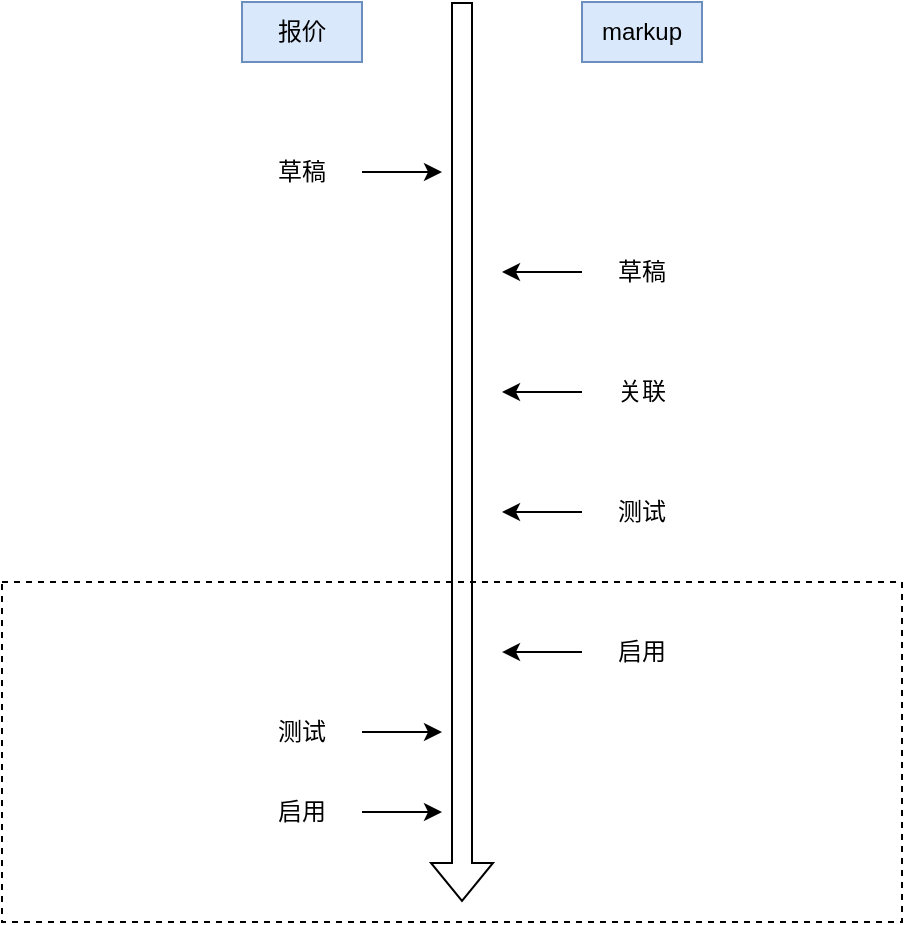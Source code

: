 <mxfile version="24.6.4" type="github">
  <diagram name="第 1 页" id="WaZuOTDAI5xNpoYuCPYG">
    <mxGraphModel dx="1244" dy="668" grid="1" gridSize="10" guides="1" tooltips="1" connect="1" arrows="1" fold="1" page="1" pageScale="1" pageWidth="827" pageHeight="1169" math="0" shadow="0">
      <root>
        <mxCell id="0" />
        <mxCell id="1" parent="0" />
        <mxCell id="Ye7YH3R_bXKAR_QagjJx-12" value="" style="rounded=0;whiteSpace=wrap;html=1;fillColor=none;dashed=1;" vertex="1" parent="1">
          <mxGeometry x="250" y="510" width="450" height="170" as="geometry" />
        </mxCell>
        <mxCell id="rl_vAYmElTW6NhnyLuoe-17" value="报价" style="text;html=1;align=center;verticalAlign=middle;whiteSpace=wrap;rounded=0;fillColor=#dae8fc;strokeColor=#6c8ebf;" parent="1" vertex="1">
          <mxGeometry x="370" y="220" width="60" height="30" as="geometry" />
        </mxCell>
        <mxCell id="rl_vAYmElTW6NhnyLuoe-18" value="markup" style="text;html=1;align=center;verticalAlign=middle;whiteSpace=wrap;rounded=0;fillColor=#dae8fc;strokeColor=#6c8ebf;" parent="1" vertex="1">
          <mxGeometry x="540" y="220" width="60" height="30" as="geometry" />
        </mxCell>
        <mxCell id="rl_vAYmElTW6NhnyLuoe-24" style="edgeStyle=orthogonalEdgeStyle;rounded=0;orthogonalLoop=1;jettySize=auto;html=1;exitX=1;exitY=0.5;exitDx=0;exitDy=0;" parent="1" source="rl_vAYmElTW6NhnyLuoe-21" edge="1">
          <mxGeometry relative="1" as="geometry">
            <mxPoint x="470" y="305" as="targetPoint" />
          </mxGeometry>
        </mxCell>
        <mxCell id="rl_vAYmElTW6NhnyLuoe-21" value="草稿" style="text;html=1;align=center;verticalAlign=middle;whiteSpace=wrap;rounded=0;" parent="1" vertex="1">
          <mxGeometry x="370" y="290" width="60" height="30" as="geometry" />
        </mxCell>
        <mxCell id="rl_vAYmElTW6NhnyLuoe-22" value="" style="shape=flexArrow;endArrow=classic;html=1;rounded=0;" parent="1" edge="1">
          <mxGeometry width="50" height="50" relative="1" as="geometry">
            <mxPoint x="480" y="220" as="sourcePoint" />
            <mxPoint x="480" y="670" as="targetPoint" />
          </mxGeometry>
        </mxCell>
        <mxCell id="rl_vAYmElTW6NhnyLuoe-25" style="edgeStyle=orthogonalEdgeStyle;rounded=0;orthogonalLoop=1;jettySize=auto;html=1;exitX=0;exitY=0.5;exitDx=0;exitDy=0;" parent="1" source="rl_vAYmElTW6NhnyLuoe-23" edge="1">
          <mxGeometry relative="1" as="geometry">
            <mxPoint x="500" y="355" as="targetPoint" />
          </mxGeometry>
        </mxCell>
        <mxCell id="rl_vAYmElTW6NhnyLuoe-23" value="草稿" style="text;html=1;align=center;verticalAlign=middle;whiteSpace=wrap;rounded=0;" parent="1" vertex="1">
          <mxGeometry x="540" y="340" width="60" height="30" as="geometry" />
        </mxCell>
        <mxCell id="rl_vAYmElTW6NhnyLuoe-26" style="edgeStyle=orthogonalEdgeStyle;rounded=0;orthogonalLoop=1;jettySize=auto;html=1;exitX=0;exitY=0.5;exitDx=0;exitDy=0;" parent="1" source="rl_vAYmElTW6NhnyLuoe-27" edge="1">
          <mxGeometry relative="1" as="geometry">
            <mxPoint x="500" y="415" as="targetPoint" />
          </mxGeometry>
        </mxCell>
        <mxCell id="rl_vAYmElTW6NhnyLuoe-27" value="关联" style="text;html=1;align=center;verticalAlign=middle;whiteSpace=wrap;rounded=0;" parent="1" vertex="1">
          <mxGeometry x="540" y="400" width="60" height="30" as="geometry" />
        </mxCell>
        <mxCell id="rl_vAYmElTW6NhnyLuoe-28" style="edgeStyle=orthogonalEdgeStyle;rounded=0;orthogonalLoop=1;jettySize=auto;html=1;exitX=0;exitY=0.5;exitDx=0;exitDy=0;" parent="1" source="rl_vAYmElTW6NhnyLuoe-29" edge="1">
          <mxGeometry relative="1" as="geometry">
            <mxPoint x="500" y="475" as="targetPoint" />
          </mxGeometry>
        </mxCell>
        <mxCell id="rl_vAYmElTW6NhnyLuoe-29" value="测试" style="text;html=1;align=center;verticalAlign=middle;whiteSpace=wrap;rounded=0;" parent="1" vertex="1">
          <mxGeometry x="540" y="460" width="60" height="30" as="geometry" />
        </mxCell>
        <mxCell id="rl_vAYmElTW6NhnyLuoe-30" style="edgeStyle=orthogonalEdgeStyle;rounded=0;orthogonalLoop=1;jettySize=auto;html=1;exitX=1;exitY=0.5;exitDx=0;exitDy=0;" parent="1" source="rl_vAYmElTW6NhnyLuoe-31" edge="1">
          <mxGeometry relative="1" as="geometry">
            <mxPoint x="470" y="585" as="targetPoint" />
          </mxGeometry>
        </mxCell>
        <mxCell id="rl_vAYmElTW6NhnyLuoe-31" value="测试" style="text;html=1;align=center;verticalAlign=middle;whiteSpace=wrap;rounded=0;" parent="1" vertex="1">
          <mxGeometry x="370" y="570" width="60" height="30" as="geometry" />
        </mxCell>
        <mxCell id="rl_vAYmElTW6NhnyLuoe-32" style="edgeStyle=orthogonalEdgeStyle;rounded=0;orthogonalLoop=1;jettySize=auto;html=1;exitX=1;exitY=0.5;exitDx=0;exitDy=0;" parent="1" source="rl_vAYmElTW6NhnyLuoe-33" edge="1">
          <mxGeometry relative="1" as="geometry">
            <mxPoint x="470" y="625" as="targetPoint" />
          </mxGeometry>
        </mxCell>
        <mxCell id="rl_vAYmElTW6NhnyLuoe-33" value="启用" style="text;html=1;align=center;verticalAlign=middle;whiteSpace=wrap;rounded=0;" parent="1" vertex="1">
          <mxGeometry x="370" y="610" width="60" height="30" as="geometry" />
        </mxCell>
        <mxCell id="Ye7YH3R_bXKAR_QagjJx-10" style="edgeStyle=orthogonalEdgeStyle;rounded=0;orthogonalLoop=1;jettySize=auto;html=1;exitX=0;exitY=0.5;exitDx=0;exitDy=0;" edge="1" parent="1" source="rl_vAYmElTW6NhnyLuoe-36">
          <mxGeometry relative="1" as="geometry">
            <mxPoint x="500" y="545.048" as="targetPoint" />
          </mxGeometry>
        </mxCell>
        <mxCell id="rl_vAYmElTW6NhnyLuoe-36" value="启用" style="text;html=1;align=center;verticalAlign=middle;whiteSpace=wrap;rounded=0;" parent="1" vertex="1">
          <mxGeometry x="540" y="530" width="60" height="30" as="geometry" />
        </mxCell>
      </root>
    </mxGraphModel>
  </diagram>
</mxfile>
